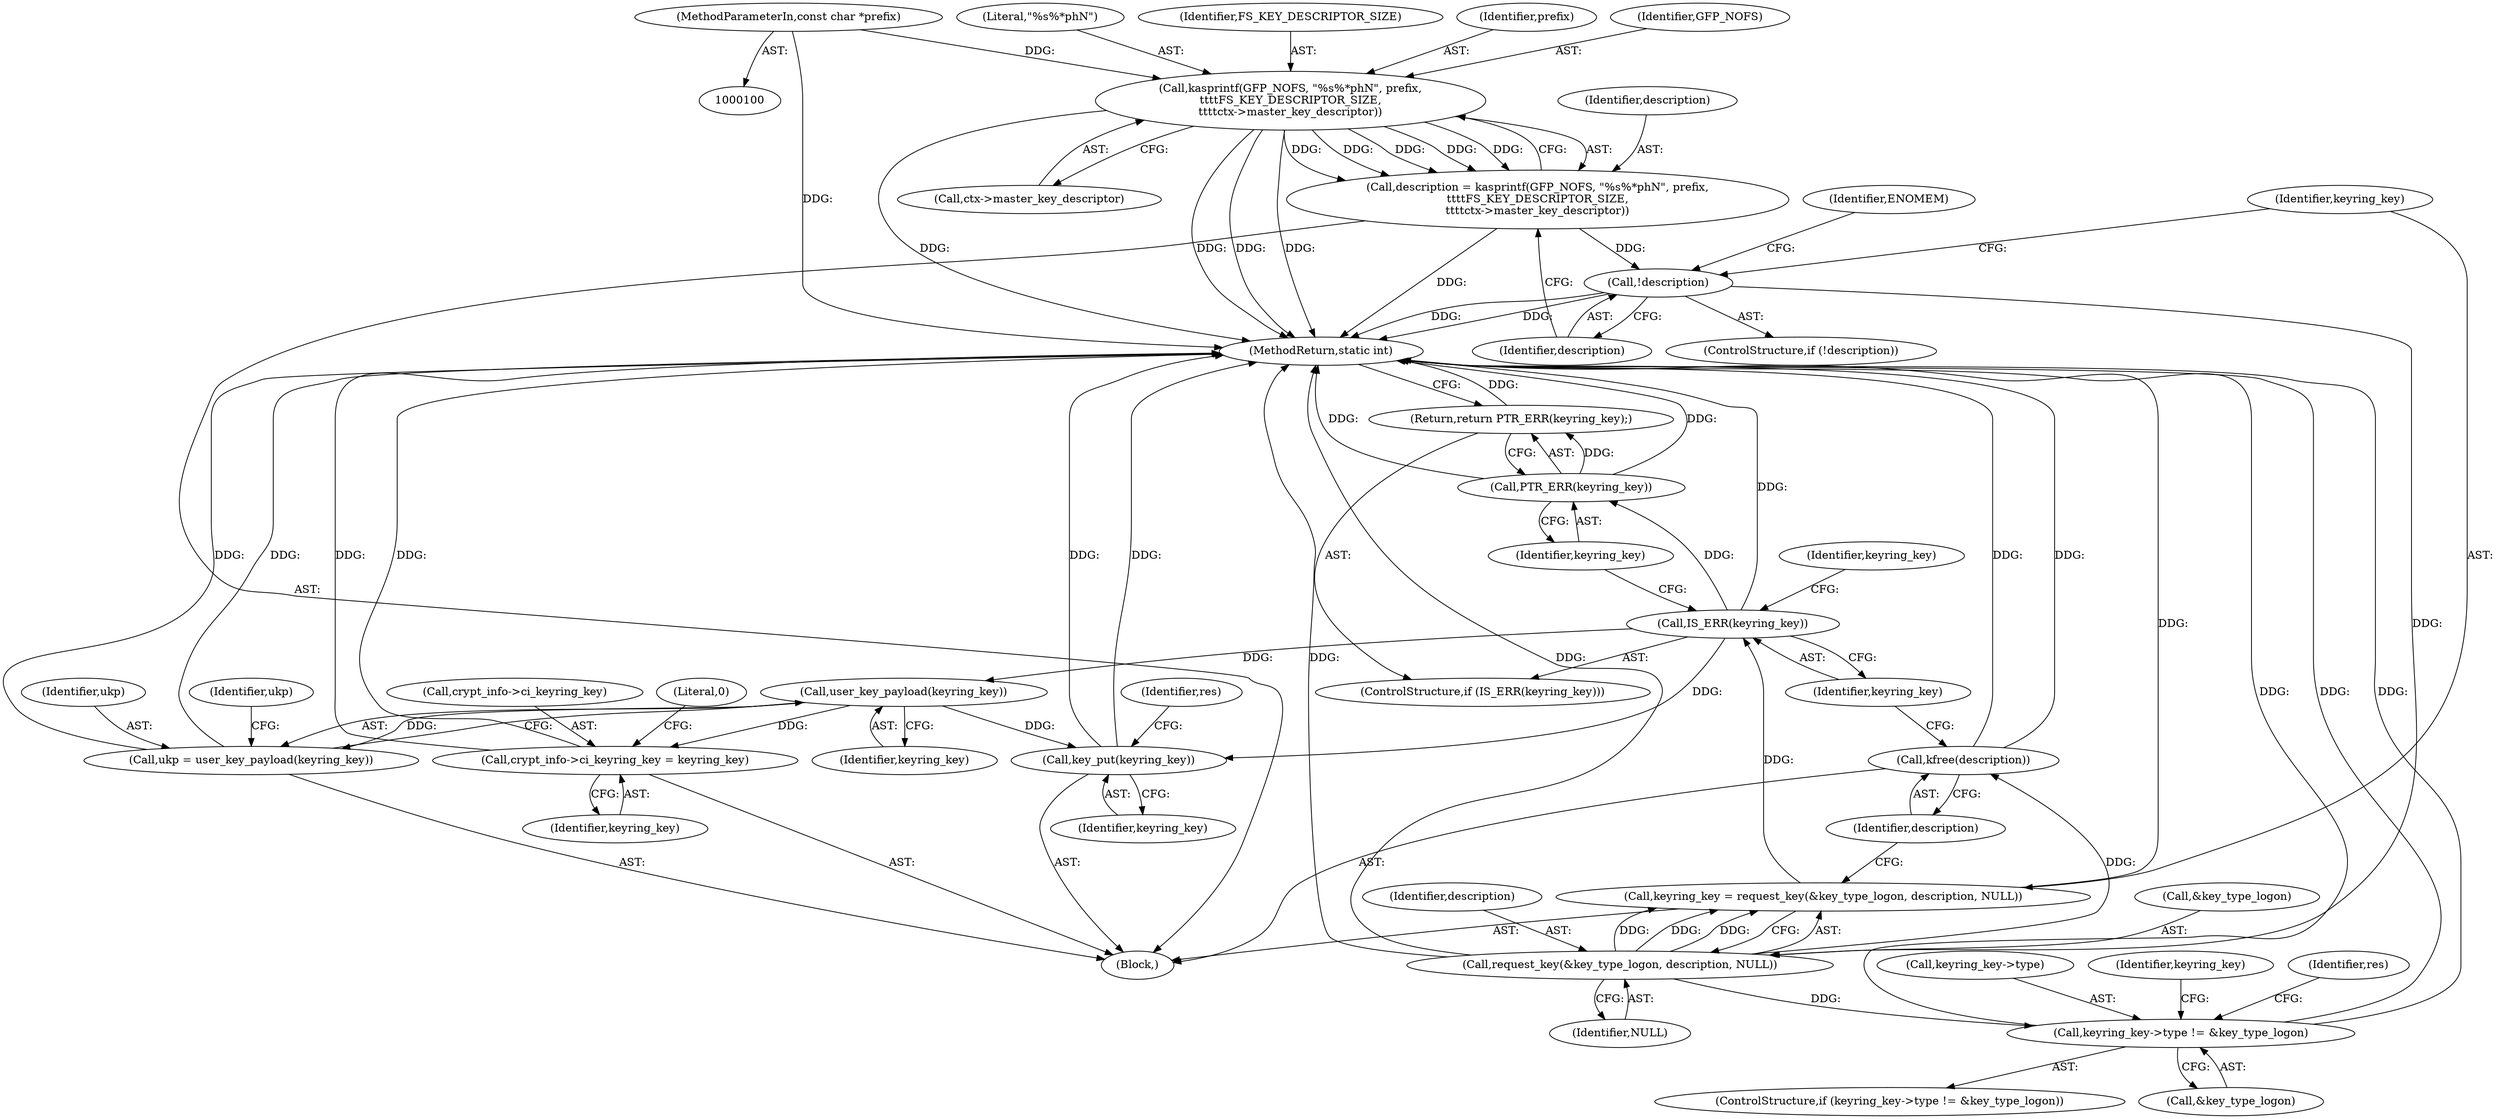 digraph "1_linux_1b53cf9815bb4744958d41f3795d5d5a1d365e2d_4@API" {
"1000113" [label="(Call,kasprintf(GFP_NOFS, \"%s%*phN\", prefix,\n\t\t\t\tFS_KEY_DESCRIPTOR_SIZE,\n\t\t\t\tctx->master_key_descriptor))"];
"1000104" [label="(MethodParameterIn,const char *prefix)"];
"1000111" [label="(Call,description = kasprintf(GFP_NOFS, \"%s%*phN\", prefix,\n\t\t\t\tFS_KEY_DESCRIPTOR_SIZE,\n\t\t\t\tctx->master_key_descriptor))"];
"1000122" [label="(Call,!description)"];
"1000129" [label="(Call,request_key(&key_type_logon, description, NULL))"];
"1000127" [label="(Call,keyring_key = request_key(&key_type_logon, description, NULL))"];
"1000137" [label="(Call,IS_ERR(keyring_key))"];
"1000140" [label="(Call,PTR_ERR(keyring_key))"];
"1000139" [label="(Return,return PTR_ERR(keyring_key);)"];
"1000162" [label="(Call,user_key_payload(keyring_key))"];
"1000160" [label="(Call,ukp = user_key_payload(keyring_key))"];
"1000228" [label="(Call,crypt_info->ci_keyring_key = keyring_key)"];
"1000236" [label="(Call,key_put(keyring_key))"];
"1000134" [label="(Call,kfree(description))"];
"1000143" [label="(Call,keyring_key->type != &key_type_logon)"];
"1000116" [label="(Identifier,prefix)"];
"1000133" [label="(Identifier,NULL)"];
"1000143" [label="(Call,keyring_key->type != &key_type_logon)"];
"1000161" [label="(Identifier,ukp)"];
"1000239" [label="(Identifier,res)"];
"1000114" [label="(Identifier,GFP_NOFS)"];
"1000128" [label="(Identifier,keyring_key)"];
"1000137" [label="(Call,IS_ERR(keyring_key))"];
"1000141" [label="(Identifier,keyring_key)"];
"1000134" [label="(Call,kfree(description))"];
"1000118" [label="(Call,ctx->master_key_descriptor)"];
"1000123" [label="(Identifier,description)"];
"1000115" [label="(Literal,\"%s%*phN\")"];
"1000140" [label="(Call,PTR_ERR(keyring_key))"];
"1000142" [label="(ControlStructure,if (keyring_key->type != &key_type_logon))"];
"1000105" [label="(Block,)"];
"1000162" [label="(Call,user_key_payload(keyring_key))"];
"1000129" [label="(Call,request_key(&key_type_logon, description, NULL))"];
"1000240" [label="(MethodReturn,static int)"];
"1000145" [label="(Identifier,keyring_key)"];
"1000138" [label="(Identifier,keyring_key)"];
"1000234" [label="(Literal,0)"];
"1000127" [label="(Call,keyring_key = request_key(&key_type_logon, description, NULL))"];
"1000126" [label="(Identifier,ENOMEM)"];
"1000130" [label="(Call,&key_type_logon)"];
"1000229" [label="(Call,crypt_info->ci_keyring_key)"];
"1000144" [label="(Call,keyring_key->type)"];
"1000236" [label="(Call,key_put(keyring_key))"];
"1000117" [label="(Identifier,FS_KEY_DESCRIPTOR_SIZE)"];
"1000135" [label="(Identifier,description)"];
"1000121" [label="(ControlStructure,if (!description))"];
"1000112" [label="(Identifier,description)"];
"1000111" [label="(Call,description = kasprintf(GFP_NOFS, \"%s%*phN\", prefix,\n\t\t\t\tFS_KEY_DESCRIPTOR_SIZE,\n\t\t\t\tctx->master_key_descriptor))"];
"1000139" [label="(Return,return PTR_ERR(keyring_key);)"];
"1000237" [label="(Identifier,keyring_key)"];
"1000158" [label="(Identifier,keyring_key)"];
"1000228" [label="(Call,crypt_info->ci_keyring_key = keyring_key)"];
"1000163" [label="(Identifier,keyring_key)"];
"1000113" [label="(Call,kasprintf(GFP_NOFS, \"%s%*phN\", prefix,\n\t\t\t\tFS_KEY_DESCRIPTOR_SIZE,\n\t\t\t\tctx->master_key_descriptor))"];
"1000132" [label="(Identifier,description)"];
"1000232" [label="(Identifier,keyring_key)"];
"1000122" [label="(Call,!description)"];
"1000160" [label="(Call,ukp = user_key_payload(keyring_key))"];
"1000147" [label="(Call,&key_type_logon)"];
"1000167" [label="(Identifier,ukp)"];
"1000104" [label="(MethodParameterIn,const char *prefix)"];
"1000151" [label="(Identifier,res)"];
"1000136" [label="(ControlStructure,if (IS_ERR(keyring_key)))"];
"1000113" -> "1000111"  [label="AST: "];
"1000113" -> "1000118"  [label="CFG: "];
"1000114" -> "1000113"  [label="AST: "];
"1000115" -> "1000113"  [label="AST: "];
"1000116" -> "1000113"  [label="AST: "];
"1000117" -> "1000113"  [label="AST: "];
"1000118" -> "1000113"  [label="AST: "];
"1000111" -> "1000113"  [label="CFG: "];
"1000113" -> "1000240"  [label="DDG: "];
"1000113" -> "1000240"  [label="DDG: "];
"1000113" -> "1000240"  [label="DDG: "];
"1000113" -> "1000240"  [label="DDG: "];
"1000113" -> "1000111"  [label="DDG: "];
"1000113" -> "1000111"  [label="DDG: "];
"1000113" -> "1000111"  [label="DDG: "];
"1000113" -> "1000111"  [label="DDG: "];
"1000113" -> "1000111"  [label="DDG: "];
"1000104" -> "1000113"  [label="DDG: "];
"1000104" -> "1000100"  [label="AST: "];
"1000104" -> "1000240"  [label="DDG: "];
"1000111" -> "1000105"  [label="AST: "];
"1000112" -> "1000111"  [label="AST: "];
"1000123" -> "1000111"  [label="CFG: "];
"1000111" -> "1000240"  [label="DDG: "];
"1000111" -> "1000122"  [label="DDG: "];
"1000122" -> "1000121"  [label="AST: "];
"1000122" -> "1000123"  [label="CFG: "];
"1000123" -> "1000122"  [label="AST: "];
"1000126" -> "1000122"  [label="CFG: "];
"1000128" -> "1000122"  [label="CFG: "];
"1000122" -> "1000240"  [label="DDG: "];
"1000122" -> "1000240"  [label="DDG: "];
"1000122" -> "1000129"  [label="DDG: "];
"1000129" -> "1000127"  [label="AST: "];
"1000129" -> "1000133"  [label="CFG: "];
"1000130" -> "1000129"  [label="AST: "];
"1000132" -> "1000129"  [label="AST: "];
"1000133" -> "1000129"  [label="AST: "];
"1000127" -> "1000129"  [label="CFG: "];
"1000129" -> "1000240"  [label="DDG: "];
"1000129" -> "1000240"  [label="DDG: "];
"1000129" -> "1000127"  [label="DDG: "];
"1000129" -> "1000127"  [label="DDG: "];
"1000129" -> "1000127"  [label="DDG: "];
"1000129" -> "1000134"  [label="DDG: "];
"1000129" -> "1000143"  [label="DDG: "];
"1000127" -> "1000105"  [label="AST: "];
"1000128" -> "1000127"  [label="AST: "];
"1000135" -> "1000127"  [label="CFG: "];
"1000127" -> "1000240"  [label="DDG: "];
"1000127" -> "1000137"  [label="DDG: "];
"1000137" -> "1000136"  [label="AST: "];
"1000137" -> "1000138"  [label="CFG: "];
"1000138" -> "1000137"  [label="AST: "];
"1000141" -> "1000137"  [label="CFG: "];
"1000145" -> "1000137"  [label="CFG: "];
"1000137" -> "1000240"  [label="DDG: "];
"1000137" -> "1000140"  [label="DDG: "];
"1000137" -> "1000162"  [label="DDG: "];
"1000137" -> "1000236"  [label="DDG: "];
"1000140" -> "1000139"  [label="AST: "];
"1000140" -> "1000141"  [label="CFG: "];
"1000141" -> "1000140"  [label="AST: "];
"1000139" -> "1000140"  [label="CFG: "];
"1000140" -> "1000240"  [label="DDG: "];
"1000140" -> "1000240"  [label="DDG: "];
"1000140" -> "1000139"  [label="DDG: "];
"1000139" -> "1000136"  [label="AST: "];
"1000240" -> "1000139"  [label="CFG: "];
"1000139" -> "1000240"  [label="DDG: "];
"1000162" -> "1000160"  [label="AST: "];
"1000162" -> "1000163"  [label="CFG: "];
"1000163" -> "1000162"  [label="AST: "];
"1000160" -> "1000162"  [label="CFG: "];
"1000162" -> "1000160"  [label="DDG: "];
"1000162" -> "1000228"  [label="DDG: "];
"1000162" -> "1000236"  [label="DDG: "];
"1000160" -> "1000105"  [label="AST: "];
"1000161" -> "1000160"  [label="AST: "];
"1000167" -> "1000160"  [label="CFG: "];
"1000160" -> "1000240"  [label="DDG: "];
"1000160" -> "1000240"  [label="DDG: "];
"1000228" -> "1000105"  [label="AST: "];
"1000228" -> "1000232"  [label="CFG: "];
"1000229" -> "1000228"  [label="AST: "];
"1000232" -> "1000228"  [label="AST: "];
"1000234" -> "1000228"  [label="CFG: "];
"1000228" -> "1000240"  [label="DDG: "];
"1000228" -> "1000240"  [label="DDG: "];
"1000236" -> "1000105"  [label="AST: "];
"1000236" -> "1000237"  [label="CFG: "];
"1000237" -> "1000236"  [label="AST: "];
"1000239" -> "1000236"  [label="CFG: "];
"1000236" -> "1000240"  [label="DDG: "];
"1000236" -> "1000240"  [label="DDG: "];
"1000134" -> "1000105"  [label="AST: "];
"1000134" -> "1000135"  [label="CFG: "];
"1000135" -> "1000134"  [label="AST: "];
"1000138" -> "1000134"  [label="CFG: "];
"1000134" -> "1000240"  [label="DDG: "];
"1000134" -> "1000240"  [label="DDG: "];
"1000143" -> "1000142"  [label="AST: "];
"1000143" -> "1000147"  [label="CFG: "];
"1000144" -> "1000143"  [label="AST: "];
"1000147" -> "1000143"  [label="AST: "];
"1000151" -> "1000143"  [label="CFG: "];
"1000158" -> "1000143"  [label="CFG: "];
"1000143" -> "1000240"  [label="DDG: "];
"1000143" -> "1000240"  [label="DDG: "];
"1000143" -> "1000240"  [label="DDG: "];
}
